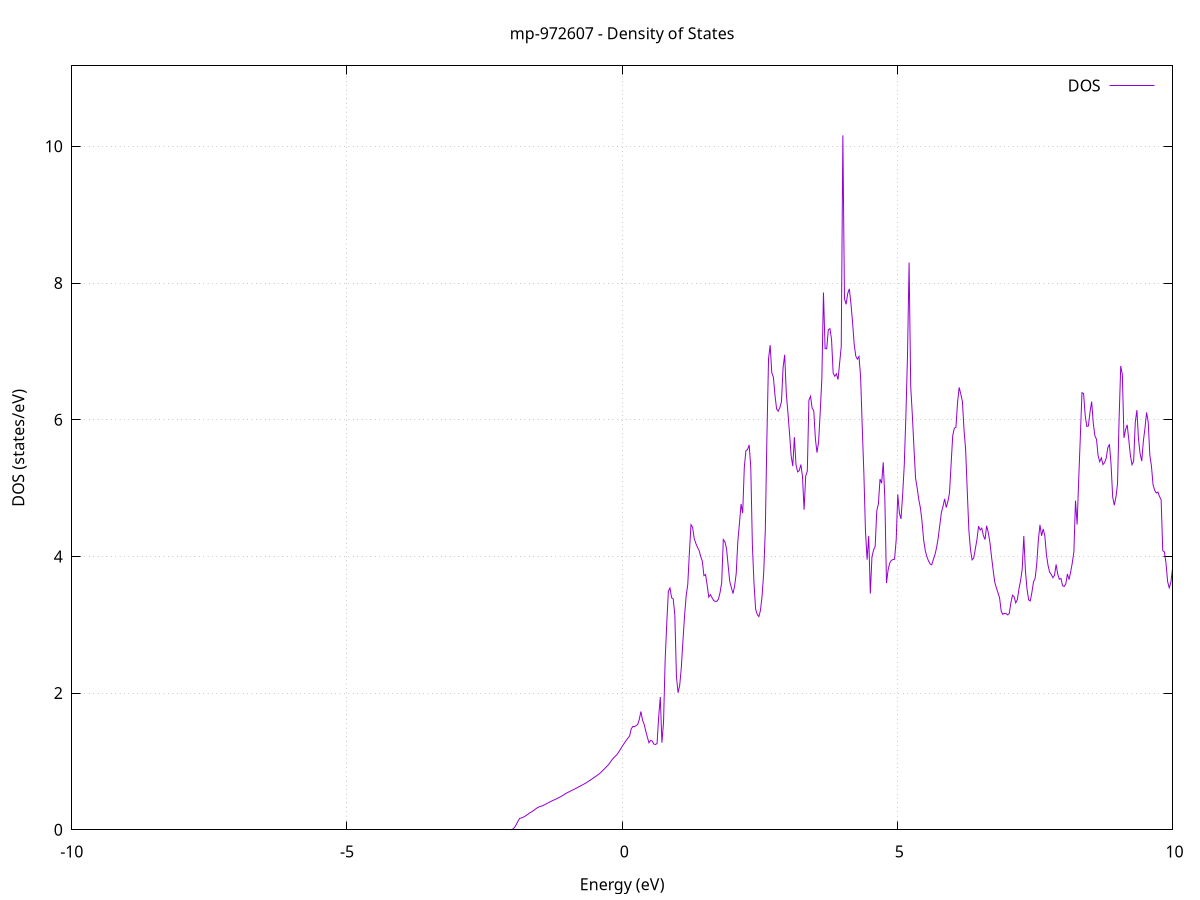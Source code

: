 set title 'mp-972607 - Density of States'
set xlabel 'Energy (eV)'
set ylabel 'DOS (states/eV)'
set grid
set xrange [-10:10]
set yrange [0:11.177]
set xzeroaxis lt -1
set terminal png size 800,600
set output 'mp-972607_dos_gnuplot.png'
plot '-' using 1:2 with lines title 'DOS'
-39.582700 0.000000
-39.553400 0.000000
-39.524000 0.000000
-39.494700 0.000000
-39.465300 0.000000
-39.436000 0.000000
-39.406600 0.000000
-39.377300 0.000000
-39.347900 0.000000
-39.318500 0.000000
-39.289200 0.000000
-39.259800 0.000000
-39.230500 0.000000
-39.201100 0.000000
-39.171800 0.000000
-39.142400 0.000000
-39.113100 0.000000
-39.083700 0.000000
-39.054300 0.000000
-39.025000 0.000000
-38.995600 0.000000
-38.966300 0.000000
-38.936900 0.000000
-38.907600 0.000000
-38.878200 0.000000
-38.848900 0.000000
-38.819500 0.000000
-38.790100 0.000000
-38.760800 0.000000
-38.731400 0.000000
-38.702100 0.000000
-38.672700 0.000000
-38.643400 0.000000
-38.614000 0.000000
-38.584700 0.000000
-38.555300 0.000000
-38.525900 0.000000
-38.496600 0.000000
-38.467200 0.000000
-38.437900 0.000000
-38.408500 0.000000
-38.379200 0.000000
-38.349800 0.000000
-38.320500 0.000000
-38.291100 0.000000
-38.261700 0.000000
-38.232400 0.000000
-38.203000 0.000000
-38.173700 0.000000
-38.144300 0.000000
-38.115000 0.000000
-38.085600 0.000000
-38.056200 0.000000
-38.026900 0.000000
-37.997500 0.000000
-37.968200 0.000000
-37.938800 0.000000
-37.909500 0.000000
-37.880100 0.000000
-37.850800 0.000000
-37.821400 0.000000
-37.792000 0.000000
-37.762700 0.000000
-37.733300 0.000000
-37.704000 0.000000
-37.674600 0.000000
-37.645300 0.000000
-37.615900 0.000000
-37.586600 0.000000
-37.557200 0.000000
-37.527800 0.000000
-37.498500 0.000000
-37.469100 0.000000
-37.439800 0.000000
-37.410400 0.000000
-37.381100 0.000000
-37.351700 0.000000
-37.322400 0.000000
-37.293000 0.000000
-37.263600 0.000000
-37.234300 0.000000
-37.204900 0.000000
-37.175600 0.000000
-37.146200 0.000000
-37.116900 0.000000
-37.087500 0.000000
-37.058200 0.000000
-37.028800 0.000000
-36.999400 0.000000
-36.970100 0.000000
-36.940700 0.000000
-36.911400 0.000000
-36.882000 0.000000
-36.852700 0.000000
-36.823300 0.000000
-36.794000 0.000000
-36.764600 0.000000
-36.735200 0.000000
-36.705900 0.000000
-36.676500 0.000000
-36.647200 0.000000
-36.617800 0.000000
-36.588500 0.000000
-36.559100 0.000000
-36.529800 0.000000
-36.500400 0.000000
-36.471000 0.000000
-36.441700 0.000000
-36.412300 0.000000
-36.383000 0.000000
-36.353600 0.000000
-36.324300 0.000000
-36.294900 0.000000
-36.265600 0.000000
-36.236200 0.000000
-36.206800 0.000000
-36.177500 0.000000
-36.148100 0.000000
-36.118800 0.000000
-36.089400 0.000000
-36.060100 0.000000
-36.030700 0.000000
-36.001400 0.000000
-35.972000 0.000000
-35.942600 0.000000
-35.913300 0.000000
-35.883900 0.000000
-35.854600 0.000000
-35.825200 0.000000
-35.795900 0.000000
-35.766500 0.000000
-35.737200 0.000000
-35.707800 0.000000
-35.678400 0.000000
-35.649100 0.000000
-35.619700 0.000000
-35.590400 0.000000
-35.561000 0.000000
-35.531700 0.000000
-35.502300 0.000000
-35.473000 0.000000
-35.443600 0.000000
-35.414200 0.000000
-35.384900 0.000000
-35.355500 0.000000
-35.326200 0.000000
-35.296800 0.000000
-35.267500 0.000000
-35.238100 0.000000
-35.208800 0.000000
-35.179400 0.000000
-35.150000 0.000000
-35.120700 0.000000
-35.091300 0.000000
-35.062000 0.000000
-35.032600 0.000000
-35.003300 0.000000
-34.973900 0.000000
-34.944600 0.000000
-34.915200 0.000000
-34.885800 0.000000
-34.856500 0.000000
-34.827100 0.000000
-34.797800 0.000000
-34.768400 0.000000
-34.739100 0.000000
-34.709700 0.000000
-34.680400 0.000000
-34.651000 0.000000
-34.621600 0.000000
-34.592300 0.000000
-34.562900 0.000000
-34.533600 0.000000
-34.504200 0.000000
-34.474900 0.000000
-34.445500 0.000000
-34.416200 0.000000
-34.386800 0.000000
-34.357400 0.000000
-34.328100 0.000000
-34.298700 0.000000
-34.269400 0.000000
-34.240000 0.000000
-34.210700 0.000000
-34.181300 0.000000
-34.152000 0.000000
-34.122600 0.000000
-34.093200 0.000000
-34.063900 0.000000
-34.034500 0.000000
-34.005200 0.000000
-33.975800 0.000000
-33.946500 0.000000
-33.917100 0.000000
-33.887800 0.000000
-33.858400 0.000000
-33.829000 0.000000
-33.799700 0.000000
-33.770300 0.000000
-33.741000 0.000000
-33.711600 0.000000
-33.682300 0.000000
-33.652900 0.000000
-33.623500 0.000000
-33.594200 0.000000
-33.564800 0.000000
-33.535500 0.000000
-33.506100 0.000000
-33.476800 0.000000
-33.447400 0.000000
-33.418100 0.000000
-33.388700 0.000000
-33.359300 0.000000
-33.330000 0.000000
-33.300600 0.000000
-33.271300 0.000000
-33.241900 0.000000
-33.212600 0.000000
-33.183200 0.000000
-33.153900 0.000000
-33.124500 0.000000
-33.095100 0.000000
-33.065800 0.000000
-33.036400 0.000000
-33.007100 0.000000
-32.977700 0.000000
-32.948400 0.000000
-32.919000 0.000000
-32.889700 0.000000
-32.860300 0.000000
-32.830900 0.000000
-32.801600 0.000000
-32.772200 0.000000
-32.742900 0.000000
-32.713500 0.000000
-32.684200 0.000000
-32.654800 0.000000
-32.625500 0.000000
-32.596100 0.000000
-32.566700 0.000000
-32.537400 0.000000
-32.508000 0.000000
-32.478700 0.000000
-32.449300 0.000000
-32.420000 0.000000
-32.390600 0.000000
-32.361300 0.000000
-32.331900 0.000000
-32.302500 0.000000
-32.273200 0.000000
-32.243800 0.000000
-32.214500 0.000000
-32.185100 0.000000
-32.155800 0.000000
-32.126400 0.000000
-32.097100 0.000000
-32.067700 0.000000
-32.038300 0.000000
-32.009000 0.000000
-31.979600 0.000000
-31.950300 0.000000
-31.920900 0.000000
-31.891600 0.000000
-31.862200 0.000000
-31.832900 0.000000
-31.803500 0.000000
-31.774100 0.000000
-31.744800 0.000000
-31.715400 0.000000
-31.686100 0.000000
-31.656700 0.000000
-31.627400 0.000000
-31.598000 0.000000
-31.568700 0.000000
-31.539300 0.000000
-31.509900 0.000000
-31.480600 0.000000
-31.451200 0.000000
-31.421900 0.000000
-31.392500 0.000000
-31.363200 0.000000
-31.333800 0.000000
-31.304500 0.000000
-31.275100 0.000000
-31.245700 0.000000
-31.216400 0.000000
-31.187000 0.000000
-31.157700 0.000000
-31.128300 0.000000
-31.099000 0.000000
-31.069600 0.000000
-31.040300 0.000000
-31.010900 0.000000
-30.981500 0.000000
-30.952200 0.000000
-30.922800 0.000000
-30.893500 0.000000
-30.864100 0.000000
-30.834800 0.000000
-30.805400 0.000000
-30.776100 0.000000
-30.746700 0.000000
-30.717300 0.000000
-30.688000 0.000000
-30.658600 0.000000
-30.629300 0.000000
-30.599900 0.000000
-30.570600 0.000000
-30.541200 0.000000
-30.511900 0.000000
-30.482500 0.000000
-30.453100 0.000000
-30.423800 0.000000
-30.394400 0.000000
-30.365100 0.000000
-30.335700 0.000000
-30.306400 0.000000
-30.277000 0.000000
-30.247700 0.000000
-30.218300 0.000000
-30.188900 0.000000
-30.159600 0.000000
-30.130200 0.000000
-30.100900 0.000000
-30.071500 0.000000
-30.042200 0.000000
-30.012800 0.000000
-29.983500 0.000000
-29.954100 0.000000
-29.924700 0.000000
-29.895400 0.000000
-29.866000 0.000000
-29.836700 0.000000
-29.807300 0.000000
-29.778000 0.000000
-29.748600 0.000000
-29.719300 0.000000
-29.689900 0.000000
-29.660500 0.000000
-29.631200 0.000000
-29.601800 0.000000
-29.572500 0.000000
-29.543100 0.000000
-29.513800 0.000000
-29.484400 0.000000
-29.455000 0.000000
-29.425700 0.000000
-29.396300 0.000000
-29.367000 0.000000
-29.337600 0.000000
-29.308300 0.000000
-29.278900 0.000000
-29.249600 0.000000
-29.220200 0.000000
-29.190800 0.000000
-29.161500 0.000000
-29.132100 0.000000
-29.102800 0.000000
-29.073400 0.000000
-29.044100 0.000000
-29.014700 0.000000
-28.985400 0.000000
-28.956000 0.000000
-28.926600 0.000000
-28.897300 0.000000
-28.867900 0.000000
-28.838600 0.000000
-28.809200 0.000000
-28.779900 0.000000
-28.750500 0.000000
-28.721200 0.000000
-28.691800 0.000000
-28.662400 0.000000
-28.633100 0.000000
-28.603700 0.000000
-28.574400 0.000000
-28.545000 0.000000
-28.515700 0.000000
-28.486300 0.000000
-28.457000 0.000000
-28.427600 0.000000
-28.398200 0.000000
-28.368900 0.000000
-28.339500 0.000000
-28.310200 0.000000
-28.280800 0.000000
-28.251500 0.000000
-28.222100 0.000000
-28.192800 0.000000
-28.163400 0.000000
-28.134000 0.000000
-28.104700 0.000000
-28.075300 0.000000
-28.046000 0.000000
-28.016600 0.000000
-27.987300 0.000000
-27.957900 0.000000
-27.928600 0.000000
-27.899200 0.000000
-27.869800 0.000000
-27.840500 0.000000
-27.811100 0.000000
-27.781800 0.000000
-27.752400 0.000000
-27.723100 0.000000
-27.693700 0.000000
-27.664400 0.000000
-27.635000 0.000000
-27.605600 0.000000
-27.576300 0.000000
-27.546900 0.000000
-27.517600 0.000000
-27.488200 0.000000
-27.458900 0.000000
-27.429500 0.000000
-27.400200 0.000000
-27.370800 0.000000
-27.341400 0.000000
-27.312100 0.000000
-27.282700 0.000000
-27.253400 0.000000
-27.224000 0.000000
-27.194700 0.000000
-27.165300 0.000000
-27.136000 0.000000
-27.106600 0.000000
-27.077200 0.000000
-27.047900 0.000000
-27.018500 0.000000
-26.989200 0.000000
-26.959800 0.000000
-26.930500 0.000000
-26.901100 0.000000
-26.871800 0.000000
-26.842400 0.000000
-26.813000 0.000000
-26.783700 0.000000
-26.754300 0.000000
-26.725000 0.000000
-26.695600 0.000000
-26.666300 0.000000
-26.636900 0.000000
-26.607600 0.000000
-26.578200 0.000000
-26.548800 0.000000
-26.519500 0.000000
-26.490100 0.000000
-26.460800 0.000000
-26.431400 0.000000
-26.402100 0.000000
-26.372700 0.000000
-26.343400 0.000000
-26.314000 0.000000
-26.284600 0.000000
-26.255300 0.000000
-26.225900 0.000000
-26.196600 0.000000
-26.167200 0.000000
-26.137900 0.000000
-26.108500 0.000000
-26.079200 0.000000
-26.049800 0.000000
-26.020400 0.000000
-25.991100 0.000000
-25.961700 0.000000
-25.932400 0.000000
-25.903000 0.000000
-25.873700 0.000000
-25.844300 0.000000
-25.815000 0.000000
-25.785600 0.000000
-25.756200 0.000000
-25.726900 0.000000
-25.697500 0.000000
-25.668200 0.000000
-25.638800 0.000000
-25.609500 0.000000
-25.580100 0.000000
-25.550800 0.000000
-25.521400 0.000000
-25.492000 0.000000
-25.462700 0.000000
-25.433300 0.000000
-25.404000 0.000000
-25.374600 0.000000
-25.345300 0.000000
-25.315900 0.000000
-25.286600 0.000000
-25.257200 0.000000
-25.227800 0.000000
-25.198500 0.000000
-25.169100 0.000000
-25.139800 0.000000
-25.110400 0.000000
-25.081100 0.000000
-25.051700 0.000000
-25.022300 0.000000
-24.993000 0.000000
-24.963600 0.000000
-24.934300 0.000000
-24.904900 0.000000
-24.875600 0.000000
-24.846200 0.000000
-24.816900 0.000000
-24.787500 0.000000
-24.758100 0.000000
-24.728800 0.000000
-24.699400 0.000000
-24.670100 0.000000
-24.640700 0.000000
-24.611400 0.000000
-24.582000 0.000000
-24.552700 0.000000
-24.523300 0.000000
-24.493900 0.000000
-24.464600 0.000000
-24.435200 0.000000
-24.405900 0.000000
-24.376500 0.000000
-24.347200 0.000000
-24.317800 0.000000
-24.288500 0.000000
-24.259100 0.000000
-24.229700 0.000000
-24.200400 0.000000
-24.171000 0.000000
-24.141700 0.000000
-24.112300 0.000000
-24.083000 0.000000
-24.053600 0.000000
-24.024300 0.000000
-23.994900 0.000000
-23.965500 0.000000
-23.936200 0.000000
-23.906800 0.000000
-23.877500 0.000000
-23.848100 0.000000
-23.818800 0.000000
-23.789400 0.000000
-23.760100 0.000000
-23.730700 0.000000
-23.701300 0.000000
-23.672000 0.000000
-23.642600 0.000000
-23.613300 0.000000
-23.583900 0.000000
-23.554600 0.000000
-23.525200 0.000000
-23.495900 0.000000
-23.466500 0.000000
-23.437100 0.000000
-23.407800 0.000000
-23.378400 0.000000
-23.349100 0.000000
-23.319700 0.000000
-23.290400 0.000000
-23.261000 0.000000
-23.231700 0.000000
-23.202300 0.000000
-23.172900 0.000000
-23.143600 0.000000
-23.114200 0.000000
-23.084900 0.000000
-23.055500 0.000000
-23.026200 0.000000
-22.996800 0.000000
-22.967500 0.000000
-22.938100 0.000000
-22.908700 0.000000
-22.879400 0.000000
-22.850000 0.000000
-22.820700 0.000000
-22.791300 0.000000
-22.762000 0.000000
-22.732600 0.000000
-22.703300 0.000000
-22.673900 0.000000
-22.644500 0.000000
-22.615200 0.000000
-22.585800 0.000000
-22.556500 0.000000
-22.527100 0.000000
-22.497800 0.000000
-22.468400 0.000000
-22.439100 0.000000
-22.409700 0.000000
-22.380300 0.000000
-22.351000 0.000000
-22.321600 0.000000
-22.292300 0.000000
-22.262900 0.000000
-22.233600 0.000000
-22.204200 0.000000
-22.174900 0.000000
-22.145500 0.000000
-22.116100 0.000000
-22.086800 0.000000
-22.057400 0.000000
-22.028100 0.000000
-21.998700 0.000000
-21.969400 0.000000
-21.940000 0.000000
-21.910700 0.000000
-21.881300 0.000000
-21.851900 0.000000
-21.822600 0.000000
-21.793200 0.000000
-21.763900 0.000000
-21.734500 0.000000
-21.705200 0.000000
-21.675800 0.000000
-21.646500 0.000000
-21.617100 0.000000
-21.587700 0.000000
-21.558400 0.000000
-21.529000 0.000000
-21.499700 0.000000
-21.470300 0.000000
-21.441000 0.000000
-21.411600 0.000000
-21.382300 0.000000
-21.352900 0.000000
-21.323500 0.000000
-21.294200 0.000000
-21.264800 0.000000
-21.235500 0.000000
-21.206100 0.000000
-21.176800 0.000000
-21.147400 9.445400
-21.118100 13.240800
-21.088700 38.110800
-21.059300 36.181400
-21.030000 46.610100
-21.000600 58.859200
-20.971300 10.284100
-20.941900 33.563900
-20.912600 33.396500
-20.883200 43.033500
-20.853900 28.579600
-20.824500 39.864100
-20.795100 44.246700
-20.765800 59.577300
-20.736400 96.481300
-20.707100 38.296900
-20.677700 0.000000
-20.648400 0.000000
-20.619000 0.000000
-20.589600 0.000000
-20.560300 0.000000
-20.530900 0.000000
-20.501600 0.000000
-20.472200 0.000000
-20.442900 0.000000
-20.413500 0.000000
-20.384200 0.000000
-20.354800 0.000000
-20.325400 0.000000
-20.296100 0.000000
-20.266700 0.000000
-20.237400 0.000000
-20.208000 0.000000
-20.178700 0.000000
-20.149300 0.000000
-20.120000 0.000000
-20.090600 0.000000
-20.061200 0.000000
-20.031900 0.000000
-20.002500 0.000000
-19.973200 0.000000
-19.943800 0.000000
-19.914500 0.000000
-19.885100 0.000000
-19.855800 0.000000
-19.826400 0.000000
-19.797000 0.000000
-19.767700 0.000000
-19.738300 0.000000
-19.709000 0.000000
-19.679600 0.000000
-19.650300 0.000000
-19.620900 0.000000
-19.591600 0.000000
-19.562200 0.000000
-19.532800 0.000000
-19.503500 0.000000
-19.474100 0.000000
-19.444800 0.000000
-19.415400 0.000000
-19.386100 0.000000
-19.356700 0.000000
-19.327400 0.000000
-19.298000 0.000000
-19.268600 0.000000
-19.239300 0.000000
-19.209900 0.000000
-19.180600 0.000000
-19.151200 0.000000
-19.121900 0.000000
-19.092500 0.000000
-19.063200 0.000000
-19.033800 0.000000
-19.004400 0.000000
-18.975100 0.000000
-18.945700 0.000000
-18.916400 0.000000
-18.887000 0.000000
-18.857700 0.000000
-18.828300 0.000000
-18.799000 0.000000
-18.769600 0.000000
-18.740200 0.000000
-18.710900 0.000000
-18.681500 0.000000
-18.652200 0.000000
-18.622800 0.000000
-18.593500 0.000000
-18.564100 0.000000
-18.534800 0.000000
-18.505400 0.000000
-18.476000 0.000000
-18.446700 0.000000
-18.417300 0.000000
-18.388000 0.000000
-18.358600 0.000000
-18.329300 0.000000
-18.299900 0.000000
-18.270600 0.000000
-18.241200 0.000000
-18.211800 0.000000
-18.182500 0.000000
-18.153100 0.000000
-18.123800 0.000000
-18.094400 0.000000
-18.065100 0.000000
-18.035700 0.000000
-18.006400 0.000000
-17.977000 0.000000
-17.947600 0.000000
-17.918300 0.000000
-17.888900 0.000000
-17.859600 0.000000
-17.830200 0.000000
-17.800900 0.000000
-17.771500 0.000000
-17.742200 0.000000
-17.712800 0.000000
-17.683400 0.000000
-17.654100 0.000000
-17.624700 0.000000
-17.595400 0.000000
-17.566000 0.000000
-17.536700 0.000000
-17.507300 0.000000
-17.478000 0.000000
-17.448600 0.000000
-17.419200 0.000000
-17.389900 0.000000
-17.360500 0.000000
-17.331200 0.000000
-17.301800 0.000000
-17.272500 0.000000
-17.243100 0.000000
-17.213800 0.000000
-17.184400 0.000000
-17.155000 0.000000
-17.125700 0.000000
-17.096300 0.000000
-17.067000 0.000000
-17.037600 0.000000
-17.008300 0.000000
-16.978900 0.000000
-16.949600 0.000000
-16.920200 0.000000
-16.890800 0.000000
-16.861500 0.000000
-16.832100 0.000000
-16.802800 0.000000
-16.773400 0.000000
-16.744100 0.000000
-16.714700 0.000000
-16.685400 0.000000
-16.656000 0.000000
-16.626600 0.000000
-16.597300 0.000000
-16.567900 0.000000
-16.538600 0.000000
-16.509200 96.821300
-16.479900 0.000000
-16.450500 0.000000
-16.421200 0.000000
-16.391800 0.000000
-16.362400 0.000000
-16.333100 0.000000
-16.303700 0.000000
-16.274400 0.000000
-16.245000 0.000000
-16.215700 0.000000
-16.186300 0.000000
-16.156900 0.000000
-16.127600 0.000000
-16.098200 0.000000
-16.068900 0.000000
-16.039500 0.000000
-16.010200 0.000000
-15.980800 0.000000
-15.951500 0.000000
-15.922100 0.000000
-15.892700 0.000000
-15.863400 0.000000
-15.834000 0.000000
-15.804700 0.000000
-15.775300 0.000000
-15.746000 0.000000
-15.716600 0.000000
-15.687300 0.000000
-15.657900 0.000000
-15.628500 0.000000
-15.599200 0.000000
-15.569800 0.000000
-15.540500 0.000000
-15.511100 0.000000
-15.481800 0.000000
-15.452400 0.000000
-15.423100 0.000000
-15.393700 0.000000
-15.364300 0.000000
-15.335000 0.000000
-15.305600 0.000000
-15.276300 0.000000
-15.246900 0.000000
-15.217600 0.000000
-15.188200 0.000000
-15.158900 0.000000
-15.129500 0.000000
-15.100100 0.000000
-15.070800 0.000000
-15.041400 0.000000
-15.012100 0.000000
-14.982700 0.000000
-14.953400 0.000000
-14.924000 0.000000
-14.894700 0.000000
-14.865300 0.000000
-14.835900 0.000000
-14.806600 0.000000
-14.777200 0.000000
-14.747900 0.000000
-14.718500 0.000000
-14.689200 0.000000
-14.659800 0.000000
-14.630500 0.000000
-14.601100 0.000000
-14.571700 0.000000
-14.542400 0.000000
-14.513000 0.000000
-14.483700 0.000000
-14.454300 0.000000
-14.425000 0.000000
-14.395600 0.000000
-14.366300 0.000000
-14.336900 0.000000
-14.307500 0.000000
-14.278200 0.000000
-14.248800 0.000000
-14.219500 0.000000
-14.190100 0.000000
-14.160800 0.000000
-14.131400 0.000000
-14.102100 0.000000
-14.072700 0.000000
-14.043300 0.000000
-14.014000 0.000000
-13.984600 0.000000
-13.955300 0.000000
-13.925900 0.000000
-13.896600 0.000000
-13.867200 0.000000
-13.837900 0.000000
-13.808500 0.000000
-13.779100 0.000000
-13.749800 0.000000
-13.720400 0.000000
-13.691100 0.000000
-13.661700 0.000000
-13.632400 0.000000
-13.603000 0.000000
-13.573700 0.000000
-13.544300 0.000000
-13.514900 0.000000
-13.485600 0.000000
-13.456200 0.000000
-13.426900 0.000000
-13.397500 0.000000
-13.368200 0.000000
-13.338800 0.000000
-13.309500 0.000000
-13.280100 0.000000
-13.250700 0.000000
-13.221400 0.000000
-13.192000 0.000000
-13.162700 0.000000
-13.133300 0.000000
-13.104000 0.000000
-13.074600 0.000000
-13.045300 0.000000
-13.015900 0.000000
-12.986500 0.000000
-12.957200 0.000000
-12.927800 0.000000
-12.898500 0.000000
-12.869100 0.000000
-12.839800 0.000000
-12.810400 0.000000
-12.781100 0.000000
-12.751700 0.000000
-12.722300 0.000000
-12.693000 0.000000
-12.663600 0.000000
-12.634300 0.000000
-12.604900 0.000000
-12.575600 0.000000
-12.546200 0.000000
-12.516900 0.000000
-12.487500 0.000000
-12.458100 0.000000
-12.428800 0.000000
-12.399400 0.000000
-12.370100 0.000000
-12.340700 0.000000
-12.311400 0.000000
-12.282000 0.000000
-12.252700 0.000000
-12.223300 0.000000
-12.193900 0.000000
-12.164600 0.000000
-12.135200 0.000000
-12.105900 0.000000
-12.076500 0.000000
-12.047200 0.000000
-12.017800 0.000000
-11.988500 0.000000
-11.959100 0.000000
-11.929700 0.000000
-11.900400 0.000000
-11.871000 0.000000
-11.841700 0.000000
-11.812300 0.000000
-11.783000 0.000000
-11.753600 0.000000
-11.724200 0.000000
-11.694900 0.000000
-11.665500 0.000000
-11.636200 0.000000
-11.606800 0.000000
-11.577500 0.000000
-11.548100 0.000000
-11.518800 0.000000
-11.489400 0.000000
-11.460000 0.000000
-11.430700 0.000000
-11.401300 0.000000
-11.372000 0.000000
-11.342600 0.000000
-11.313300 0.000000
-11.283900 0.000000
-11.254600 0.000000
-11.225200 0.000000
-11.195800 0.000000
-11.166500 0.000000
-11.137100 0.000000
-11.107800 0.000000
-11.078400 0.000000
-11.049100 0.000000
-11.019700 0.000000
-10.990400 0.000000
-10.961000 0.000000
-10.931600 0.000000
-10.902300 0.000000
-10.872900 0.000000
-10.843600 0.000000
-10.814200 0.000000
-10.784900 0.000000
-10.755500 0.000000
-10.726200 0.000000
-10.696800 0.000000
-10.667400 0.000000
-10.638100 0.000000
-10.608700 0.000000
-10.579400 0.000000
-10.550000 0.000000
-10.520700 0.000000
-10.491300 0.000000
-10.462000 0.000000
-10.432600 0.000000
-10.403200 0.000000
-10.373900 0.000000
-10.344500 0.000000
-10.315200 0.000000
-10.285800 0.000000
-10.256500 0.000000
-10.227100 0.000000
-10.197800 0.000000
-10.168400 0.000000
-10.139000 0.000000
-10.109700 0.000000
-10.080300 0.000000
-10.051000 0.000000
-10.021600 0.000000
-9.992300 0.000000
-9.962900 0.000000
-9.933600 0.000000
-9.904200 0.000000
-9.874800 0.000000
-9.845500 0.000000
-9.816100 0.000000
-9.786800 0.000000
-9.757400 0.000000
-9.728100 0.000000
-9.698700 0.000000
-9.669400 0.000000
-9.640000 0.000000
-9.610600 0.000000
-9.581300 0.000000
-9.551900 0.000000
-9.522600 0.000000
-9.493200 0.000000
-9.463900 0.000000
-9.434500 0.000000
-9.405200 0.000000
-9.375800 0.000000
-9.346400 0.000000
-9.317100 0.000000
-9.287700 0.000000
-9.258400 0.000000
-9.229000 0.000000
-9.199700 0.000000
-9.170300 0.000000
-9.141000 0.000000
-9.111600 0.000000
-9.082200 0.000000
-9.052900 0.000000
-9.023500 0.000000
-8.994200 0.000000
-8.964800 0.000000
-8.935500 0.000000
-8.906100 0.000000
-8.876800 0.000000
-8.847400 0.000000
-8.818000 0.000000
-8.788700 0.000000
-8.759300 0.000000
-8.730000 0.000000
-8.700600 0.000000
-8.671300 0.000000
-8.641900 0.000000
-8.612600 0.000000
-8.583200 0.000000
-8.553800 0.000000
-8.524500 0.000000
-8.495100 0.000000
-8.465800 0.000000
-8.436400 0.000000
-8.407100 0.000000
-8.377700 0.000000
-8.348400 0.000000
-8.319000 0.000000
-8.289600 0.000000
-8.260300 0.000000
-8.230900 0.000000
-8.201600 0.000000
-8.172200 0.000000
-8.142900 0.000000
-8.113500 0.000000
-8.084200 0.000000
-8.054800 0.000000
-8.025400 0.000000
-7.996100 0.000000
-7.966700 0.000000
-7.937400 0.000000
-7.908000 0.000000
-7.878700 0.000000
-7.849300 0.000000
-7.820000 0.000000
-7.790600 0.000000
-7.761200 0.000000
-7.731900 0.000000
-7.702500 0.000000
-7.673200 0.000000
-7.643800 0.000000
-7.614500 0.000000
-7.585100 0.000000
-7.555800 0.000000
-7.526400 0.000000
-7.497000 0.000000
-7.467700 0.000000
-7.438300 0.000000
-7.409000 0.000000
-7.379600 0.000000
-7.350300 0.000000
-7.320900 0.000000
-7.291500 0.000000
-7.262200 0.000000
-7.232800 0.000000
-7.203500 0.000000
-7.174100 0.000000
-7.144800 0.000000
-7.115400 0.000000
-7.086100 0.000000
-7.056700 0.000000
-7.027300 0.000000
-6.998000 0.000000
-6.968600 0.000000
-6.939300 0.000000
-6.909900 0.000000
-6.880600 0.000000
-6.851200 0.000000
-6.821900 0.000000
-6.792500 0.000000
-6.763100 0.000000
-6.733800 0.000000
-6.704400 0.000000
-6.675100 0.000000
-6.645700 0.000000
-6.616400 0.000000
-6.587000 0.000000
-6.557700 0.000000
-6.528300 0.000000
-6.498900 0.000000
-6.469600 0.000000
-6.440200 0.000000
-6.410900 0.000000
-6.381500 0.000000
-6.352200 0.000000
-6.322800 0.000000
-6.293500 0.000000
-6.264100 0.000000
-6.234700 0.000000
-6.205400 0.000000
-6.176000 0.000000
-6.146700 0.000000
-6.117300 0.000000
-6.088000 0.000000
-6.058600 0.000000
-6.029300 0.000000
-5.999900 0.000000
-5.970500 0.000000
-5.941200 0.000000
-5.911800 0.000000
-5.882500 0.000000
-5.853100 0.000000
-5.823800 0.000000
-5.794400 0.000000
-5.765100 0.000000
-5.735700 0.000000
-5.706300 0.000000
-5.677000 0.000000
-5.647600 0.000000
-5.618300 0.000000
-5.588900 0.000000
-5.559600 0.000000
-5.530200 0.000000
-5.500900 0.000000
-5.471500 0.000000
-5.442100 0.000000
-5.412800 0.000000
-5.383400 0.000000
-5.354100 0.000000
-5.324700 0.000000
-5.295400 0.000000
-5.266000 0.000000
-5.236700 0.000000
-5.207300 0.000000
-5.177900 0.000000
-5.148600 0.000000
-5.119200 0.000000
-5.089900 0.000000
-5.060500 0.000000
-5.031200 0.000000
-5.001800 0.000000
-4.972500 0.000000
-4.943100 0.000000
-4.913700 0.000000
-4.884400 0.000000
-4.855000 0.000000
-4.825700 0.000000
-4.796300 0.000000
-4.767000 0.000000
-4.737600 0.000000
-4.708300 0.000000
-4.678900 0.000000
-4.649500 0.000000
-4.620200 0.000000
-4.590800 0.000000
-4.561500 0.000000
-4.532100 0.000000
-4.502800 0.000000
-4.473400 0.000000
-4.444100 0.000000
-4.414700 0.000000
-4.385300 0.000000
-4.356000 0.000000
-4.326600 0.000000
-4.297300 0.000000
-4.267900 0.000000
-4.238600 0.000000
-4.209200 0.000000
-4.179900 0.000000
-4.150500 0.000000
-4.121100 0.000000
-4.091800 0.000000
-4.062400 0.000000
-4.033100 0.000000
-4.003700 0.000000
-3.974400 0.000000
-3.945000 0.000000
-3.915700 0.000000
-3.886300 0.000000
-3.856900 0.000000
-3.827600 0.000000
-3.798200 0.000000
-3.768900 0.000000
-3.739500 0.000000
-3.710200 0.000000
-3.680800 0.000000
-3.651500 0.000000
-3.622100 0.000000
-3.592700 0.000000
-3.563400 0.000000
-3.534000 0.000000
-3.504700 0.000000
-3.475300 0.000000
-3.446000 0.000000
-3.416600 0.000000
-3.387300 0.000000
-3.357900 0.000000
-3.328500 0.000000
-3.299200 0.000000
-3.269800 0.000000
-3.240500 0.000000
-3.211100 0.000000
-3.181800 0.000000
-3.152400 0.000000
-3.123100 0.000000
-3.093700 0.000000
-3.064300 0.000000
-3.035000 0.000000
-3.005600 0.000000
-2.976300 0.000000
-2.946900 0.000000
-2.917600 0.000000
-2.888200 0.000000
-2.858800 0.000000
-2.829500 0.000000
-2.800100 0.000000
-2.770800 0.000000
-2.741400 0.000000
-2.712100 0.000000
-2.682700 0.000000
-2.653400 0.000000
-2.624000 0.000000
-2.594600 0.000000
-2.565300 0.000000
-2.535900 0.000000
-2.506600 0.000000
-2.477200 0.000000
-2.447900 0.000000
-2.418500 0.000000
-2.389200 0.000000
-2.359800 0.000000
-2.330400 0.000000
-2.301100 0.000000
-2.271700 0.000000
-2.242400 0.000000
-2.213000 0.000000
-2.183700 0.000000
-2.154300 0.000000
-2.125000 0.000000
-2.095600 0.000000
-2.066200 0.000000
-2.036900 0.000000
-2.007500 0.001400
-1.978200 0.014700
-1.948800 0.041900
-1.919500 0.083000
-1.890100 0.130400
-1.860800 0.168000
-1.831400 0.173300
-1.802000 0.182400
-1.772700 0.195000
-1.743300 0.209500
-1.714000 0.226000
-1.684600 0.244300
-1.655300 0.257400
-1.625900 0.272600
-1.596600 0.289800
-1.567200 0.307500
-1.537800 0.323700
-1.508500 0.335900
-1.479100 0.344100
-1.449800 0.348900
-1.420400 0.361800
-1.391100 0.374200
-1.361700 0.386800
-1.332400 0.399500
-1.303000 0.411500
-1.273600 0.423100
-1.244300 0.434000
-1.214900 0.444700
-1.185600 0.456200
-1.156200 0.468100
-1.126900 0.480600
-1.097500 0.493800
-1.068200 0.507800
-1.038800 0.522600
-1.009400 0.537200
-0.980100 0.549000
-0.950700 0.561000
-0.921400 0.573000
-0.892000 0.584900
-0.862700 0.596800
-0.833300 0.608500
-0.804000 0.621200
-0.774600 0.633700
-0.745200 0.646400
-0.715900 0.659200
-0.686500 0.672000
-0.657200 0.685000
-0.627800 0.700800
-0.598500 0.716100
-0.569100 0.731800
-0.539800 0.747900
-0.510400 0.764200
-0.481000 0.780800
-0.451700 0.797600
-0.422300 0.814700
-0.393000 0.834400
-0.363600 0.858200
-0.334300 0.881700
-0.304900 0.905300
-0.275600 0.929800
-0.246200 0.954000
-0.216800 0.987000
-0.187500 1.020600
-0.158100 1.049300
-0.128800 1.073200
-0.099400 1.096400
-0.070100 1.128300
-0.040700 1.165200
-0.011400 1.204100
0.018000 1.241600
0.047400 1.276800
0.076700 1.309900
0.106100 1.341700
0.135400 1.372100
0.164800 1.476000
0.194100 1.512300
0.223500 1.507600
0.252800 1.523500
0.282200 1.539400
0.311600 1.615500
0.340900 1.731000
0.370300 1.604500
0.399600 1.543600
0.429000 1.445600
0.458300 1.354700
0.487700 1.272500
0.517000 1.307200
0.546400 1.298900
0.575800 1.254000
0.605100 1.248000
0.634500 1.261500
0.663800 1.651100
0.693200 1.942100
0.722500 1.274200
0.751900 1.570100
0.781200 2.475900
0.810600 3.018600
0.840000 3.489700
0.869300 3.537400
0.898700 3.394900
0.928000 3.377900
0.957400 3.140400
0.986700 2.240600
1.016100 2.005400
1.045400 2.109900
1.074800 2.368400
1.104200 2.757700
1.133500 3.124800
1.162900 3.419800
1.192200 3.588900
1.221600 4.051000
1.250900 4.463700
1.280300 4.425600
1.309600 4.259800
1.339000 4.189800
1.368400 4.133500
1.397700 4.086900
1.427100 3.998800
1.456400 3.931300
1.485800 3.718000
1.515100 3.734200
1.544500 3.583300
1.573900 3.403600
1.603200 3.440400
1.632600 3.397200
1.661900 3.355600
1.691300 3.341400
1.720600 3.341900
1.750000 3.375800
1.779300 3.473300
1.808700 3.614100
1.838100 4.246600
1.867400 4.214400
1.896800 4.112200
1.926100 3.866500
1.955500 3.632300
1.984800 3.541300
2.014200 3.456500
2.043500 3.565600
2.072900 3.751400
2.102300 4.225100
2.131600 4.486000
2.161000 4.766700
2.190300 4.633300
2.219700 5.303500
2.249000 5.547400
2.278400 5.562300
2.307700 5.631100
2.337100 5.309300
2.366500 4.161200
2.395800 3.604000
2.425200 3.227600
2.454500 3.150600
2.483900 3.118700
2.513200 3.210400
2.542600 3.420300
2.571900 3.760200
2.601300 4.383200
2.630700 5.757400
2.660000 6.890700
2.689400 7.091700
2.718700 6.689200
2.748100 6.620900
2.777400 6.354700
2.806800 6.156000
2.836100 6.124100
2.865500 6.177800
2.894900 6.263300
2.924200 6.760800
2.953600 6.949900
2.982900 6.379300
3.012300 6.100600
3.041600 5.799000
3.071000 5.470100
3.100300 5.320400
3.129700 5.744500
3.159100 5.340600
3.188400 5.236400
3.217800 5.255700
3.247100 5.343000
3.276500 5.174200
3.305800 4.683400
3.335200 5.174700
3.364500 5.249500
3.393900 6.287700
3.423300 6.342900
3.452600 6.167100
3.482000 6.132600
3.511300 5.717300
3.540700 5.518200
3.570000 5.678900
3.599400 6.118200
3.628700 6.605800
3.658100 7.860200
3.687500 7.041500
3.716800 7.037000
3.746200 7.318000
3.775500 7.332300
3.804900 7.172400
3.834200 6.682500
3.863600 6.635500
3.892900 6.671600
3.922300 6.586500
3.951700 6.826900
3.981000 7.070400
4.010400 10.160800
4.039700 7.772400
4.069100 7.688400
4.098400 7.844800
4.127800 7.914700
4.157100 7.699700
4.186500 7.428800
4.215900 7.107700
4.245200 6.930400
4.274600 6.885800
4.303900 6.925700
4.333300 6.622600
4.362600 5.890000
4.392000 5.222200
4.421300 4.370500
4.450700 3.952400
4.480100 4.297900
4.509400 3.455600
4.538800 3.990600
4.568100 4.092200
4.597500 4.145700
4.626800 4.666400
4.656200 4.768500
4.685500 5.131300
4.714900 5.069900
4.744300 5.376400
4.773600 4.836200
4.803000 3.610300
4.832300 3.802300
4.861700 3.901500
4.891000 3.941000
4.920400 3.954000
4.949700 3.957900
4.979100 4.238300
5.008500 4.906700
5.037800 4.632100
5.067200 4.548100
5.096500 4.901200
5.125900 5.331200
5.155200 6.043000
5.184600 6.923500
5.213900 8.299800
5.243300 6.488000
5.272700 6.070600
5.302000 5.595600
5.331400 5.142900
5.360700 5.000800
5.390100 4.829200
5.419400 4.710100
5.448800 4.510700
5.478100 4.242800
5.507500 4.085000
5.536900 3.997300
5.566200 3.934800
5.595600 3.890100
5.624900 3.876700
5.654300 3.954200
5.683600 4.023400
5.713000 4.127800
5.742400 4.268200
5.771700 4.458000
5.801100 4.642300
5.830400 4.733700
5.859800 4.840800
5.889100 4.715900
5.918500 4.802500
5.947800 4.926100
5.977200 5.349200
6.006600 5.766800
6.035900 5.875700
6.065300 5.888900
6.094600 6.255900
6.124000 6.472500
6.153300 6.375400
6.182700 6.264400
6.212000 5.853500
6.241400 5.559200
6.270800 4.953500
6.300100 4.379800
6.329500 4.096600
6.358800 3.949400
6.388200 3.976300
6.417500 4.110200
6.446900 4.247100
6.476200 4.442200
6.505600 4.387000
6.535000 4.412400
6.564300 4.303000
6.593700 4.246500
6.623000 4.449100
6.652400 4.348200
6.681700 4.210500
6.711100 3.999600
6.740400 3.804500
6.769800 3.623900
6.799200 3.542200
6.828500 3.468800
6.857900 3.394400
6.887200 3.201300
6.916600 3.151300
6.945900 3.166700
6.975300 3.165600
7.004600 3.143900
7.034000 3.162800
7.063400 3.322900
7.092700 3.431900
7.122100 3.410100
7.151400 3.320300
7.180800 3.368600
7.210100 3.522700
7.239500 3.647200
7.268800 3.809500
7.298200 4.298300
7.327600 3.789100
7.356900 3.520600
7.386300 3.363500
7.415600 3.347600
7.445000 3.472000
7.474300 3.627000
7.503700 3.677500
7.533000 3.886100
7.562400 4.237500
7.591800 4.462300
7.621100 4.300600
7.650500 4.402000
7.679800 4.302700
7.709200 4.027600
7.738500 3.868500
7.767900 3.769100
7.797200 3.735200
7.826600 3.688000
7.856000 3.723700
7.885300 3.881500
7.914700 3.738900
7.944000 3.666100
7.973400 3.676800
8.002700 3.571500
8.032100 3.559100
8.061400 3.598300
8.090800 3.743600
8.120200 3.660900
8.149500 3.770600
8.178900 3.903700
8.208200 4.067300
8.237600 4.815700
8.266900 4.466500
8.296300 5.135800
8.325600 5.754500
8.355000 6.396200
8.384400 6.383100
8.413700 6.061200
8.443100 5.902200
8.472400 5.909900
8.501800 6.114200
8.531100 6.264600
8.560500 5.949500
8.589800 5.765000
8.619200 5.713000
8.648600 5.472200
8.677900 5.385300
8.707300 5.441100
8.736600 5.343200
8.766000 5.372100
8.795300 5.436500
8.824700 5.590300
8.854000 5.640400
8.883400 5.349100
8.912800 4.871600
8.942100 4.748400
8.971500 4.864100
9.000800 5.058400
9.030200 6.024600
9.059500 6.786800
9.088900 6.659000
9.118200 5.734200
9.147600 5.855600
9.177000 5.924900
9.206300 5.703000
9.235700 5.471600
9.265000 5.341000
9.294400 5.393200
9.323700 5.963500
9.353100 6.140400
9.382400 5.714300
9.411800 5.500500
9.441200 5.394300
9.470500 5.686500
9.499900 5.875400
9.529200 6.106500
9.558600 5.967900
9.587900 5.482900
9.617300 5.321900
9.646600 5.047400
9.676000 4.967300
9.705400 4.927700
9.734700 4.941600
9.764100 4.875700
9.793400 4.830900
9.822800 4.083700
9.852100 4.067800
9.881500 3.905200
9.910800 3.634300
9.940200 3.539900
9.969600 3.614800
9.998900 3.810900
10.028300 3.554100
10.057600 3.246100
10.087000 2.897500
10.116300 2.740100
10.145700 2.504900
10.175100 2.406100
10.204400 2.310600
10.233800 2.156700
10.263100 1.998700
10.292500 2.069900
10.321800 2.327500
10.351200 1.780300
10.380500 1.650200
10.409900 1.489900
10.439300 1.365300
10.468600 1.118300
10.498000 0.966600
10.527300 0.889900
10.556700 0.930200
10.586000 0.997900
10.615400 1.093000
10.644700 1.327500
10.674100 1.636000
10.703500 1.924200
10.732800 2.158000
10.762200 2.354200
10.791500 2.619900
10.820900 2.814000
10.850200 2.840400
10.879600 2.725100
10.908900 2.679700
10.938300 2.829500
10.967700 3.093800
10.997000 3.199600
11.026400 3.373600
11.055700 3.512000
11.085100 3.593600
11.114400 3.801100
11.143800 3.875500
11.173100 3.646200
11.202500 3.726000
11.231900 3.759800
11.261200 3.498300
11.290600 3.640100
11.319900 3.518000
11.349300 3.444800
11.378600 3.499500
11.408000 3.558500
11.437300 3.700900
11.466700 3.913200
11.496100 3.748700
11.525400 3.742600
11.554800 3.585100
11.584100 3.161000
11.613500 2.967100
11.642800 2.967600
11.672200 3.175000
11.701500 3.190300
11.730900 3.210400
11.760300 3.295400
11.789600 3.388600
11.819000 3.214400
11.848300 3.347100
11.877700 3.366300
11.907000 3.193000
11.936400 3.034500
11.965700 2.930800
11.995100 2.884500
12.024500 2.889100
12.053800 2.913500
12.083200 2.843300
12.112500 2.977000
12.141900 2.974200
12.171200 2.936200
12.200600 3.219700
12.229900 3.107500
12.259300 3.014800
12.288700 3.038500
12.318000 2.915800
12.347400 2.892200
12.376700 2.863100
12.406100 2.826600
12.435400 2.781700
12.464800 2.732000
12.494100 2.631800
12.523500 2.621100
12.552900 2.627400
12.582200 2.646300
12.611600 2.682500
12.640900 2.721600
12.670300 2.754500
12.699600 2.839600
12.729000 2.912000
12.758300 2.916400
12.787700 3.024500
12.817100 3.182000
12.846400 3.331700
12.875800 3.447200
12.905100 3.493500
12.934500 3.492200
12.963800 3.478700
12.993200 3.497700
13.022500 3.492600
13.051900 3.355200
13.081300 3.415600
13.110600 3.527500
13.140000 3.642000
13.169300 3.801400
13.198700 3.913600
13.228000 3.652600
13.257400 3.499500
13.286700 3.254700
13.316100 3.480600
13.345500 3.779500
13.374800 3.777300
13.404200 3.532000
13.433500 3.306500
13.462900 3.110600
13.492200 2.935100
13.521600 2.785000
13.550900 2.649800
13.580300 2.562200
13.609700 2.775500
13.639000 2.738700
13.668400 2.822600
13.697700 2.906300
13.727100 3.042700
13.756400 3.289500
13.785800 3.514300
13.815100 3.656600
13.844500 3.824200
13.873900 3.958100
13.903200 4.146600
13.932600 4.352800
13.961900 3.974100
13.991300 3.907200
14.020600 4.004100
14.050000 4.060000
14.079300 4.206500
14.108700 4.398200
14.138100 4.721100
14.167400 4.642100
14.196800 4.787000
14.226100 4.933200
14.255500 5.028800
14.284800 5.140500
14.314200 5.253500
14.343500 5.375400
14.372900 5.376400
14.402300 5.284500
14.431600 5.104300
14.461000 5.051900
14.490300 5.034700
14.519700 5.091600
14.549000 5.062300
14.578400 5.013800
14.607800 4.970800
14.637100 4.949400
14.666500 4.889000
14.695800 4.973000
14.725200 5.118800
14.754500 5.377200
14.783900 5.378300
14.813200 4.947200
14.842600 4.610100
14.872000 4.449200
14.901300 4.408900
14.930700 4.695800
14.960000 5.108000
14.989400 5.647900
15.018700 5.850000
15.048100 5.963000
15.077400 6.192600
15.106800 6.332900
15.136200 7.021000
15.165500 7.093400
15.194900 6.919500
15.224200 7.004100
15.253600 7.203000
15.282900 7.316500
15.312300 7.163000
15.341600 6.950000
15.371000 6.673300
15.400400 6.473200
15.429700 6.055300
15.459100 5.707300
15.488400 5.584900
15.517800 5.274400
15.547100 4.864400
15.576500 4.736300
15.605800 4.701600
15.635200 4.705300
15.664600 4.759100
15.693900 4.737700
15.723300 5.086600
15.752600 5.245100
15.782000 5.399400
15.811300 4.982800
15.840700 4.530800
15.870000 4.027400
15.899400 4.163000
15.928800 4.154300
15.958100 4.238200
15.987500 4.507200
16.016800 4.639600
16.046200 4.308800
16.075500 3.745300
16.104900 3.056500
16.134200 2.020200
16.163600 1.615500
16.193000 1.086200
16.222300 0.631500
16.251700 0.295400
16.281000 0.240100
16.310400 0.187100
16.339700 0.134500
16.369100 0.082400
16.398400 0.036000
16.427800 0.014100
16.457200 0.000800
16.486500 0.000000
16.515900 0.000000
16.545200 0.000000
16.574600 0.000000
16.603900 0.000000
16.633300 0.000000
16.662600 0.000000
16.692000 0.000000
16.721400 0.000000
16.750700 0.000000
16.780100 0.000000
16.809400 0.000000
16.838800 0.000000
16.868100 0.000000
16.897500 0.000000
16.926800 0.000000
16.956200 0.000000
16.985600 0.000000
17.014900 0.000000
17.044300 0.000000
17.073600 0.000000
17.103000 0.000000
17.132300 0.000000
17.161700 0.000000
17.191000 0.000000
17.220400 0.000000
17.249800 0.000000
17.279100 0.000000
17.308500 0.000000
17.337800 0.000000
17.367200 0.000000
17.396500 0.000000
17.425900 0.000000
17.455200 0.000000
17.484600 0.000000
17.514000 0.000000
17.543300 0.000000
17.572700 0.000000
17.602000 0.000000
17.631400 0.000000
17.660700 0.000000
17.690100 0.000000
17.719400 0.000000
17.748800 0.000000
17.778200 0.000000
17.807500 0.000000
17.836900 0.000000
17.866200 0.000000
17.895600 0.000000
17.924900 0.000000
17.954300 0.000000
17.983600 0.000000
18.013000 0.000000
18.042400 0.000000
18.071700 0.000000
18.101100 0.000000
18.130400 0.000000
18.159800 0.000000
18.189100 0.000000
18.218500 0.000000
18.247800 0.000000
18.277200 0.000000
18.306600 0.000000
18.335900 0.000000
18.365300 0.000000
18.394600 0.000000
18.424000 0.000000
18.453300 0.000000
18.482700 0.000000
18.512000 0.000000
18.541400 0.000000
18.570800 0.000000
18.600100 0.000000
18.629500 0.000000
18.658800 0.000000
18.688200 0.000000
18.717500 0.000000
18.746900 0.000000
18.776200 0.000000
18.805600 0.000000
18.835000 0.000000
18.864300 0.000000
18.893700 0.000000
18.923000 0.000000
18.952400 0.000000
18.981700 0.000000
19.011100 0.000000
19.040500 0.000000
19.069800 0.000000
19.099200 0.000000
19.128500 0.000000
e
